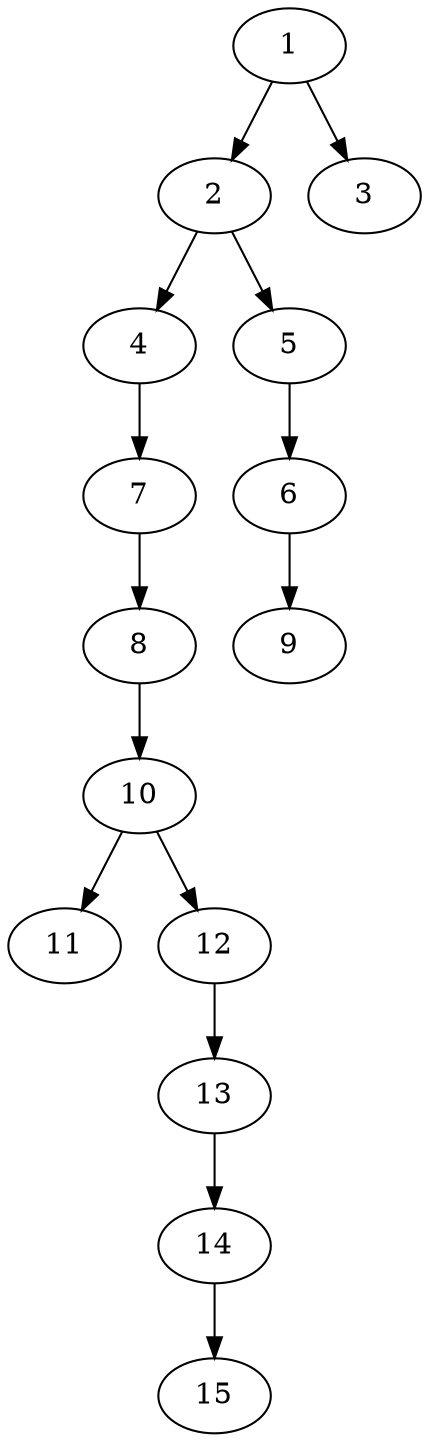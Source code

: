 // DAG automatically generated by daggen at Thu Oct  3 13:59:26 2019
// ./daggen --dot -n 15 --ccr 0.4 --fat 0.3 --regular 0.7 --density 0.5 --mindata 5242880 --maxdata 52428800 
digraph G {
  1 [size="32798720", alpha="0.13", expect_size="13119488"] 
  1 -> 2 [size ="13119488"]
  1 -> 3 [size ="13119488"]
  2 [size="31856640", alpha="0.05", expect_size="12742656"] 
  2 -> 4 [size ="12742656"]
  2 -> 5 [size ="12742656"]
  3 [size="71352320", alpha="0.19", expect_size="28540928"] 
  4 [size="73978880", alpha="0.01", expect_size="29591552"] 
  4 -> 7 [size ="29591552"]
  5 [size="40760320", alpha="0.01", expect_size="16304128"] 
  5 -> 6 [size ="16304128"]
  6 [size="49945600", alpha="0.07", expect_size="19978240"] 
  6 -> 9 [size ="19978240"]
  7 [size="122654720", alpha="0.15", expect_size="49061888"] 
  7 -> 8 [size ="49061888"]
  8 [size="61980160", alpha="0.06", expect_size="24792064"] 
  8 -> 10 [size ="24792064"]
  9 [size="25533440", alpha="0.16", expect_size="10213376"] 
  10 [size="21516800", alpha="0.03", expect_size="8606720"] 
  10 -> 11 [size ="8606720"]
  10 -> 12 [size ="8606720"]
  11 [size="126105600", alpha="0.17", expect_size="50442240"] 
  12 [size="84459520", alpha="0.06", expect_size="33783808"] 
  12 -> 13 [size ="33783808"]
  13 [size="115453440", alpha="0.06", expect_size="46181376"] 
  13 -> 14 [size ="46181376"]
  14 [size="107860480", alpha="0.19", expect_size="43144192"] 
  14 -> 15 [size ="43144192"]
  15 [size="110812160", alpha="0.06", expect_size="44324864"] 
}
